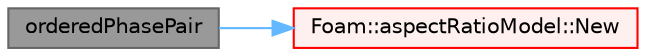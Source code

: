 digraph "orderedPhasePair"
{
 // LATEX_PDF_SIZE
  bgcolor="transparent";
  edge [fontname=Helvetica,fontsize=10,labelfontname=Helvetica,labelfontsize=10];
  node [fontname=Helvetica,fontsize=10,shape=box,height=0.2,width=0.4];
  rankdir="LR";
  Node1 [id="Node000001",label="orderedPhasePair",height=0.2,width=0.4,color="gray40", fillcolor="grey60", style="filled", fontcolor="black",tooltip=" "];
  Node1 -> Node2 [id="edge1_Node000001_Node000002",color="steelblue1",style="solid",tooltip=" "];
  Node2 [id="Node000002",label="Foam::aspectRatioModel::New",height=0.2,width=0.4,color="red", fillcolor="#FFF0F0", style="filled",URL="$classFoam_1_1aspectRatioModel.html#aecc718f0e32ab1429c0f16357408c44b",tooltip=" "];
}
